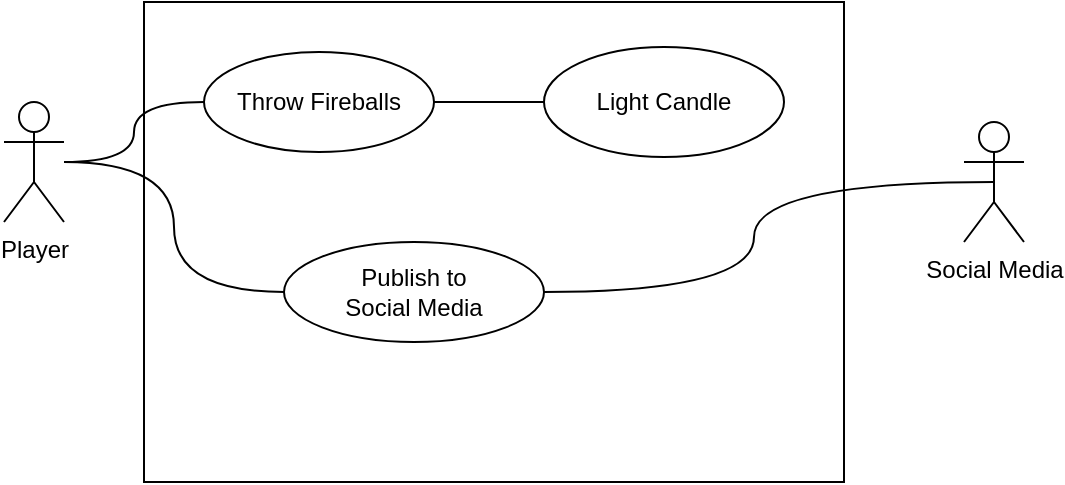 <mxfile version="11.3.2" type="github" pages="1"><diagram id="wnbj26zg3XUpoUzuyx4u" name="Page-1"><mxGraphModel dx="772" dy="525" grid="1" gridSize="10" guides="1" tooltips="1" connect="1" arrows="1" fold="1" page="1" pageScale="1" pageWidth="1100" pageHeight="850" math="0" shadow="0"><root><mxCell id="0"/><mxCell id="1" parent="0"/><mxCell id="E8jiNull9NfWx3tqWAOo-6" value="" style="rounded=0;whiteSpace=wrap;html=1;fillColor=none;" parent="1" vertex="1"><mxGeometry x="160" y="50" width="350" height="240" as="geometry"/></mxCell><mxCell id="E8jiNull9NfWx3tqWAOo-13" style="edgeStyle=orthogonalEdgeStyle;curved=1;rounded=0;orthogonalLoop=1;jettySize=auto;html=1;entryX=0;entryY=0.5;entryDx=0;entryDy=0;strokeColor=none;endArrow=none;endFill=0;" parent="1" source="E8jiNull9NfWx3tqWAOo-1" target="E8jiNull9NfWx3tqWAOo-7" edge="1"><mxGeometry relative="1" as="geometry"/></mxCell><mxCell id="E8jiNull9NfWx3tqWAOo-14" style="edgeStyle=orthogonalEdgeStyle;curved=1;rounded=0;orthogonalLoop=1;jettySize=auto;html=1;entryX=0;entryY=0.5;entryDx=0;entryDy=0;endArrow=none;endFill=0;" parent="1" source="E8jiNull9NfWx3tqWAOo-1" target="E8jiNull9NfWx3tqWAOo-7" edge="1"><mxGeometry relative="1" as="geometry"/></mxCell><mxCell id="E8jiNull9NfWx3tqWAOo-15" style="edgeStyle=orthogonalEdgeStyle;curved=1;rounded=0;orthogonalLoop=1;jettySize=auto;html=1;entryX=0;entryY=0.5;entryDx=0;entryDy=0;endArrow=none;endFill=0;" parent="1" source="E8jiNull9NfWx3tqWAOo-1" target="E8jiNull9NfWx3tqWAOo-9" edge="1"><mxGeometry relative="1" as="geometry"/></mxCell><mxCell id="E8jiNull9NfWx3tqWAOo-1" value="Player" style="shape=umlActor;verticalLabelPosition=bottom;labelBackgroundColor=#ffffff;verticalAlign=top;html=1;" parent="1" vertex="1"><mxGeometry x="90" y="100" width="30" height="60" as="geometry"/></mxCell><mxCell id="E8jiNull9NfWx3tqWAOo-16" style="edgeStyle=orthogonalEdgeStyle;curved=1;rounded=0;orthogonalLoop=1;jettySize=auto;html=1;exitX=1;exitY=0.5;exitDx=0;exitDy=0;entryX=0;entryY=0.5;entryDx=0;entryDy=0;endArrow=none;endFill=0;" parent="1" source="E8jiNull9NfWx3tqWAOo-7" target="E8jiNull9NfWx3tqWAOo-8" edge="1"><mxGeometry relative="1" as="geometry"/></mxCell><mxCell id="E8jiNull9NfWx3tqWAOo-7" value="Throw Fireballs" style="ellipse;whiteSpace=wrap;html=1;fillColor=none;" parent="1" vertex="1"><mxGeometry x="190" y="75" width="115" height="50" as="geometry"/></mxCell><mxCell id="E8jiNull9NfWx3tqWAOo-8" value="Light Candle" style="ellipse;whiteSpace=wrap;html=1;fillColor=none;" parent="1" vertex="1"><mxGeometry x="360" y="72.5" width="120" height="55" as="geometry"/></mxCell><mxCell id="E8jiNull9NfWx3tqWAOo-17" style="edgeStyle=orthogonalEdgeStyle;curved=1;rounded=0;orthogonalLoop=1;jettySize=auto;html=1;exitX=1;exitY=0.5;exitDx=0;exitDy=0;entryX=0.5;entryY=0.5;entryDx=0;entryDy=0;entryPerimeter=0;endArrow=none;endFill=0;" parent="1" source="E8jiNull9NfWx3tqWAOo-9" target="E8jiNull9NfWx3tqWAOo-10" edge="1"><mxGeometry relative="1" as="geometry"/></mxCell><mxCell id="E8jiNull9NfWx3tqWAOo-9" value="Publish to&lt;br&gt;Social Media" style="ellipse;whiteSpace=wrap;html=1;fillColor=none;" parent="1" vertex="1"><mxGeometry x="230" y="170" width="130" height="50" as="geometry"/></mxCell><mxCell id="E8jiNull9NfWx3tqWAOo-10" value="Social Media" style="shape=umlActor;verticalLabelPosition=bottom;labelBackgroundColor=#ffffff;verticalAlign=top;html=1;fillColor=none;" parent="1" vertex="1"><mxGeometry x="570" y="110" width="30" height="60" as="geometry"/></mxCell></root></mxGraphModel></diagram></mxfile>